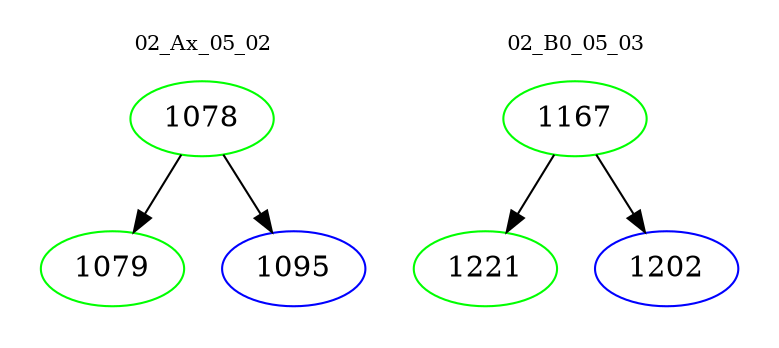 digraph{
subgraph cluster_0 {
color = white
label = "02_Ax_05_02";
fontsize=10;
T0_1078 [label="1078", color="green"]
T0_1078 -> T0_1079 [color="black"]
T0_1079 [label="1079", color="green"]
T0_1078 -> T0_1095 [color="black"]
T0_1095 [label="1095", color="blue"]
}
subgraph cluster_1 {
color = white
label = "02_B0_05_03";
fontsize=10;
T1_1167 [label="1167", color="green"]
T1_1167 -> T1_1221 [color="black"]
T1_1221 [label="1221", color="green"]
T1_1167 -> T1_1202 [color="black"]
T1_1202 [label="1202", color="blue"]
}
}

